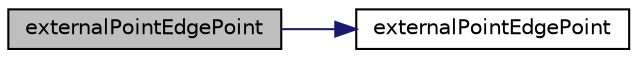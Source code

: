 digraph "externalPointEdgePoint"
{
  bgcolor="transparent";
  edge [fontname="Helvetica",fontsize="10",labelfontname="Helvetica",labelfontsize="10"];
  node [fontname="Helvetica",fontsize="10",shape=record];
  rankdir="LR";
  Node1 [label="externalPointEdgePoint",height=0.2,width=0.4,color="black", fillcolor="grey75", style="filled", fontcolor="black"];
  Node1 -> Node2 [color="midnightblue",fontsize="10",style="solid",fontname="Helvetica"];
  Node2 [label="externalPointEdgePoint",height=0.2,width=0.4,color="black",URL="$a00709.html#a0b515a2be4f15c2487bd7cf13cf8dee7",tooltip="Construct null. "];
}
